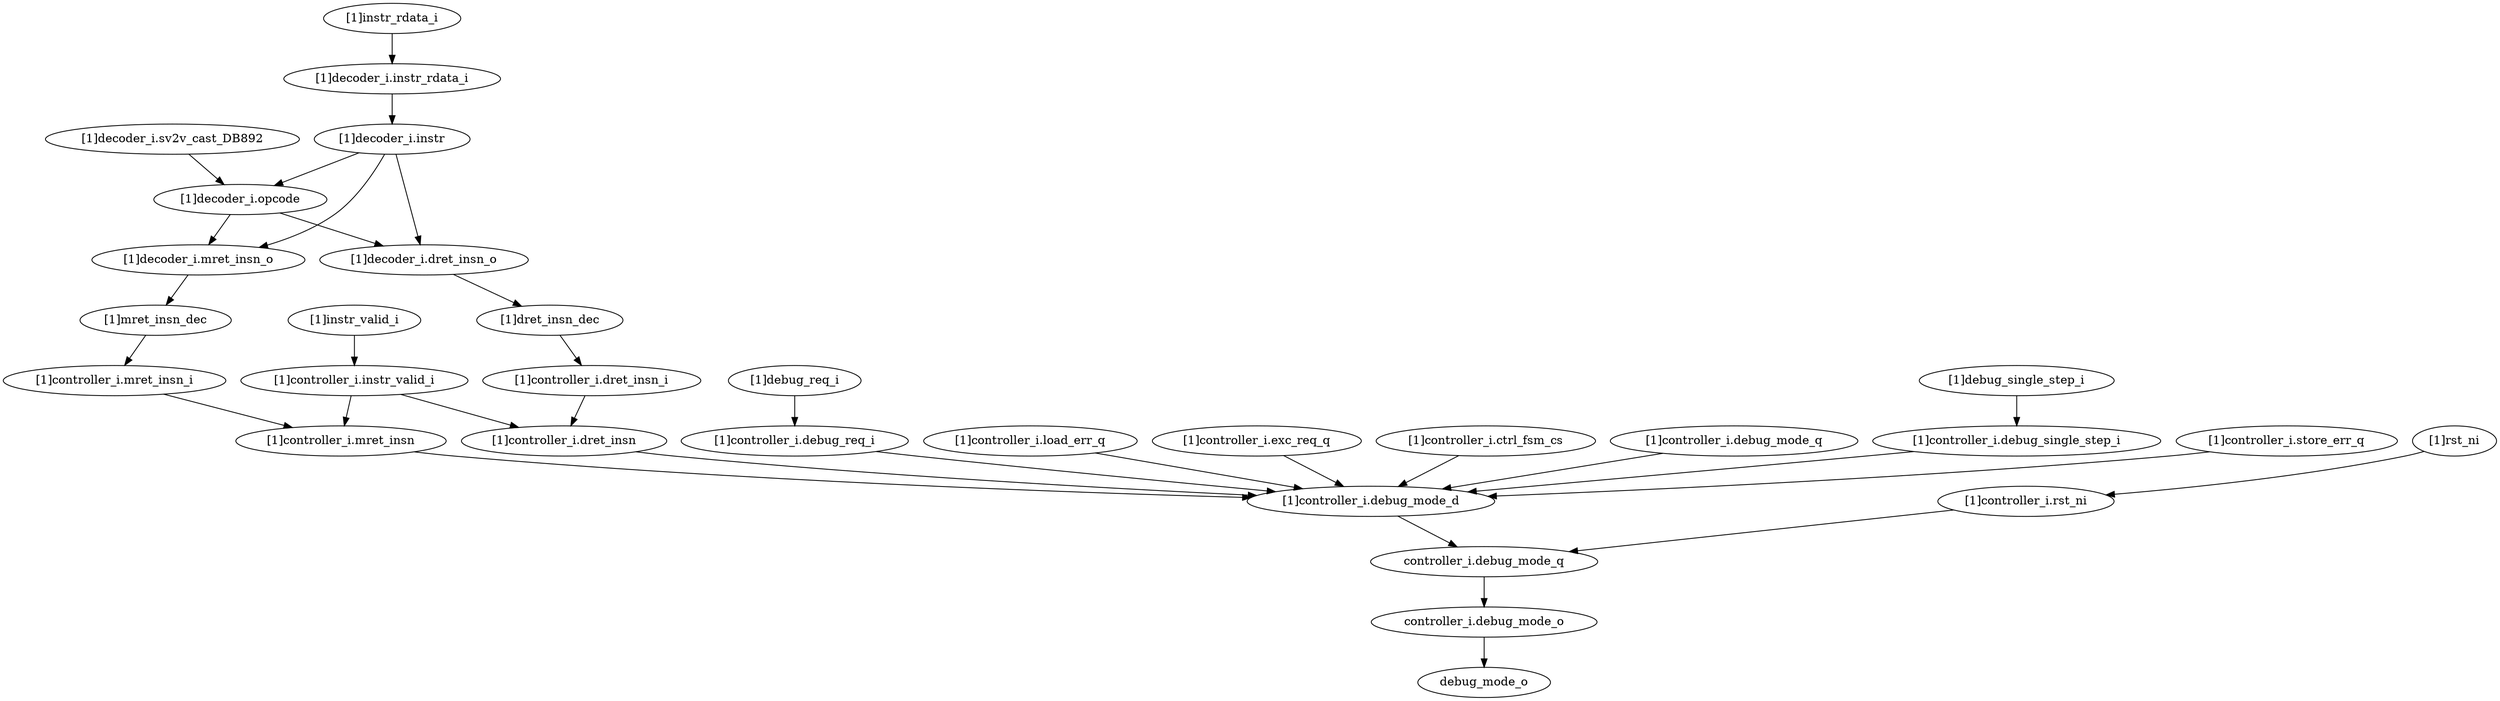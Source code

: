strict digraph "" {
	"controller_i.debug_mode_o"	 [complexity=0,
		importance=0.00385363748482,
		rank=0.0];
	debug_mode_o	 [complexity=0,
		importance=0.00228185682916,
		rank=0.0];
	"controller_i.debug_mode_o" -> debug_mode_o;
	"[1]decoder_i.instr_rdata_i"	 [complexity=14,
		importance=0.0246198869063,
		rank=0.00175856335045];
	"[1]decoder_i.instr"	 [complexity=12,
		importance=0.0227499251248,
		rank=0.00189582709374];
	"[1]decoder_i.instr_rdata_i" -> "[1]decoder_i.instr";
	"[1]controller_i.debug_mode_q"	 [complexity=6,
		importance=0.0115561773246,
		rank=0.0019260295541];
	"[1]controller_i.debug_mode_d"	 [complexity=4,
		importance=0.00882568674728,
		rank=0.00220642168682];
	"[1]controller_i.debug_mode_q" -> "[1]controller_i.debug_mode_d";
	"[1]debug_single_step_i"	 [complexity=6,
		importance=0.0213912970575,
		rank=0.00356521617624];
	"[1]controller_i.debug_single_step_i"	 [complexity=6,
		importance=0.019895334367,
		rank=0.00331588906117];
	"[1]debug_single_step_i" -> "[1]controller_i.debug_single_step_i";
	"[1]controller_i.store_err_q"	 [complexity=7,
		importance=0.0114636617914,
		rank=0.0016376659702];
	"[1]controller_i.store_err_q" -> "[1]controller_i.debug_mode_d";
	"controller_i.debug_mode_q"	 [complexity=2,
		importance=0.00658412806212,
		rank=0.00329206403106];
	"controller_i.debug_mode_q" -> "controller_i.debug_mode_o";
	"[1]decoder_i.dret_insn_o"	 [complexity=8,
		importance=0.018071061631,
		rank=0.00225888270388];
	"[1]dret_insn_dec"	 [complexity=8,
		importance=0.0165642729822,
		rank=0.00207053412277];
	"[1]decoder_i.dret_insn_o" -> "[1]dret_insn_dec";
	"[1]controller_i.debug_single_step_i" -> "[1]controller_i.debug_mode_d";
	"[1]instr_valid_i"	 [complexity=8,
		importance=0.0150602149679,
		rank=0.00188252687099];
	"[1]controller_i.instr_valid_i"	 [complexity=8,
		importance=0.0135642522775,
		rank=0.00169553153469];
	"[1]instr_valid_i" -> "[1]controller_i.instr_valid_i";
	"[1]controller_i.mret_insn"	 [complexity=5,
		importance=0.011694290496,
		rank=0.00233885809921];
	"[1]controller_i.instr_valid_i" -> "[1]controller_i.mret_insn";
	"[1]controller_i.dret_insn"	 [complexity=5,
		importance=0.011694290496,
		rank=0.00233885809921];
	"[1]controller_i.instr_valid_i" -> "[1]controller_i.dret_insn";
	"[1]decoder_i.mret_insn_o"	 [complexity=8,
		importance=0.018071061631,
		rank=0.00225888270388];
	"[1]mret_insn_dec"	 [complexity=8,
		importance=0.0165642729822,
		rank=0.00207053412277];
	"[1]decoder_i.mret_insn_o" -> "[1]mret_insn_dec";
	"[1]debug_req_i"	 [complexity=6,
		importance=0.0213912970575,
		rank=0.00356521617624];
	"[1]controller_i.debug_req_i"	 [complexity=6,
		importance=0.019895334367,
		rank=0.00331588906117];
	"[1]debug_req_i" -> "[1]controller_i.debug_req_i";
	"[1]controller_i.load_err_q"	 [complexity=7,
		importance=0.0114169067406,
		rank=0.00163098667722];
	"[1]controller_i.load_err_q" -> "[1]controller_i.debug_mode_d";
	"[1]instr_rdata_i"	 [complexity=14,
		importance=0.0261158495967,
		rank=0.00186541782834];
	"[1]instr_rdata_i" -> "[1]decoder_i.instr_rdata_i";
	"[1]rst_ni"	 [complexity=3,
		importance=0.0162536812779,
		rank=0.00541789375929];
	"[1]controller_i.rst_ni"	 [complexity=3,
		importance=0.0147577185874,
		rank=0.00491923952914];
	"[1]rst_ni" -> "[1]controller_i.rst_ni";
	"[1]controller_i.mret_insn_i"	 [complexity=8,
		importance=0.0143148987278,
		rank=0.00178936234098];
	"[1]controller_i.mret_insn_i" -> "[1]controller_i.mret_insn";
	"[1]decoder_i.sv2v_cast_DB892"	 [complexity=12,
		importance=0.0218149572452,
		rank=0.00181791310376];
	"[1]decoder_i.opcode"	 [complexity=9,
		importance=0.0203189945547,
		rank=0.00225766606164];
	"[1]decoder_i.sv2v_cast_DB892" -> "[1]decoder_i.opcode";
	"[1]controller_i.dret_insn_i"	 [complexity=8,
		importance=0.0143148987278,
		rank=0.00178936234098];
	"[1]dret_insn_dec" -> "[1]controller_i.dret_insn_i";
	"[1]controller_i.exc_req_q"	 [complexity=7,
		importance=0.0113455951819,
		rank=0.0016207993117];
	"[1]controller_i.exc_req_q" -> "[1]controller_i.debug_mode_d";
	"[1]decoder_i.opcode" -> "[1]decoder_i.dret_insn_o";
	"[1]decoder_i.opcode" -> "[1]decoder_i.mret_insn_o";
	"[1]controller_i.ctrl_fsm_cs"	 [complexity=5,
		importance=0.0459949149994,
		rank=0.00919898299989];
	"[1]controller_i.ctrl_fsm_cs" -> "[1]controller_i.debug_mode_d";
	"[1]controller_i.debug_req_i" -> "[1]controller_i.debug_mode_d";
	"[1]decoder_i.instr" -> "[1]decoder_i.dret_insn_o";
	"[1]decoder_i.instr" -> "[1]decoder_i.mret_insn_o";
	"[1]decoder_i.instr" -> "[1]decoder_i.opcode";
	"[1]controller_i.rst_ni" -> "controller_i.debug_mode_q";
	"[1]controller_i.debug_mode_d" -> "controller_i.debug_mode_q";
	"[1]mret_insn_dec" -> "[1]controller_i.mret_insn_i";
	"[1]controller_i.dret_insn_i" -> "[1]controller_i.dret_insn";
	"[1]controller_i.mret_insn" -> "[1]controller_i.debug_mode_d";
	"[1]controller_i.dret_insn" -> "[1]controller_i.debug_mode_d";
}
